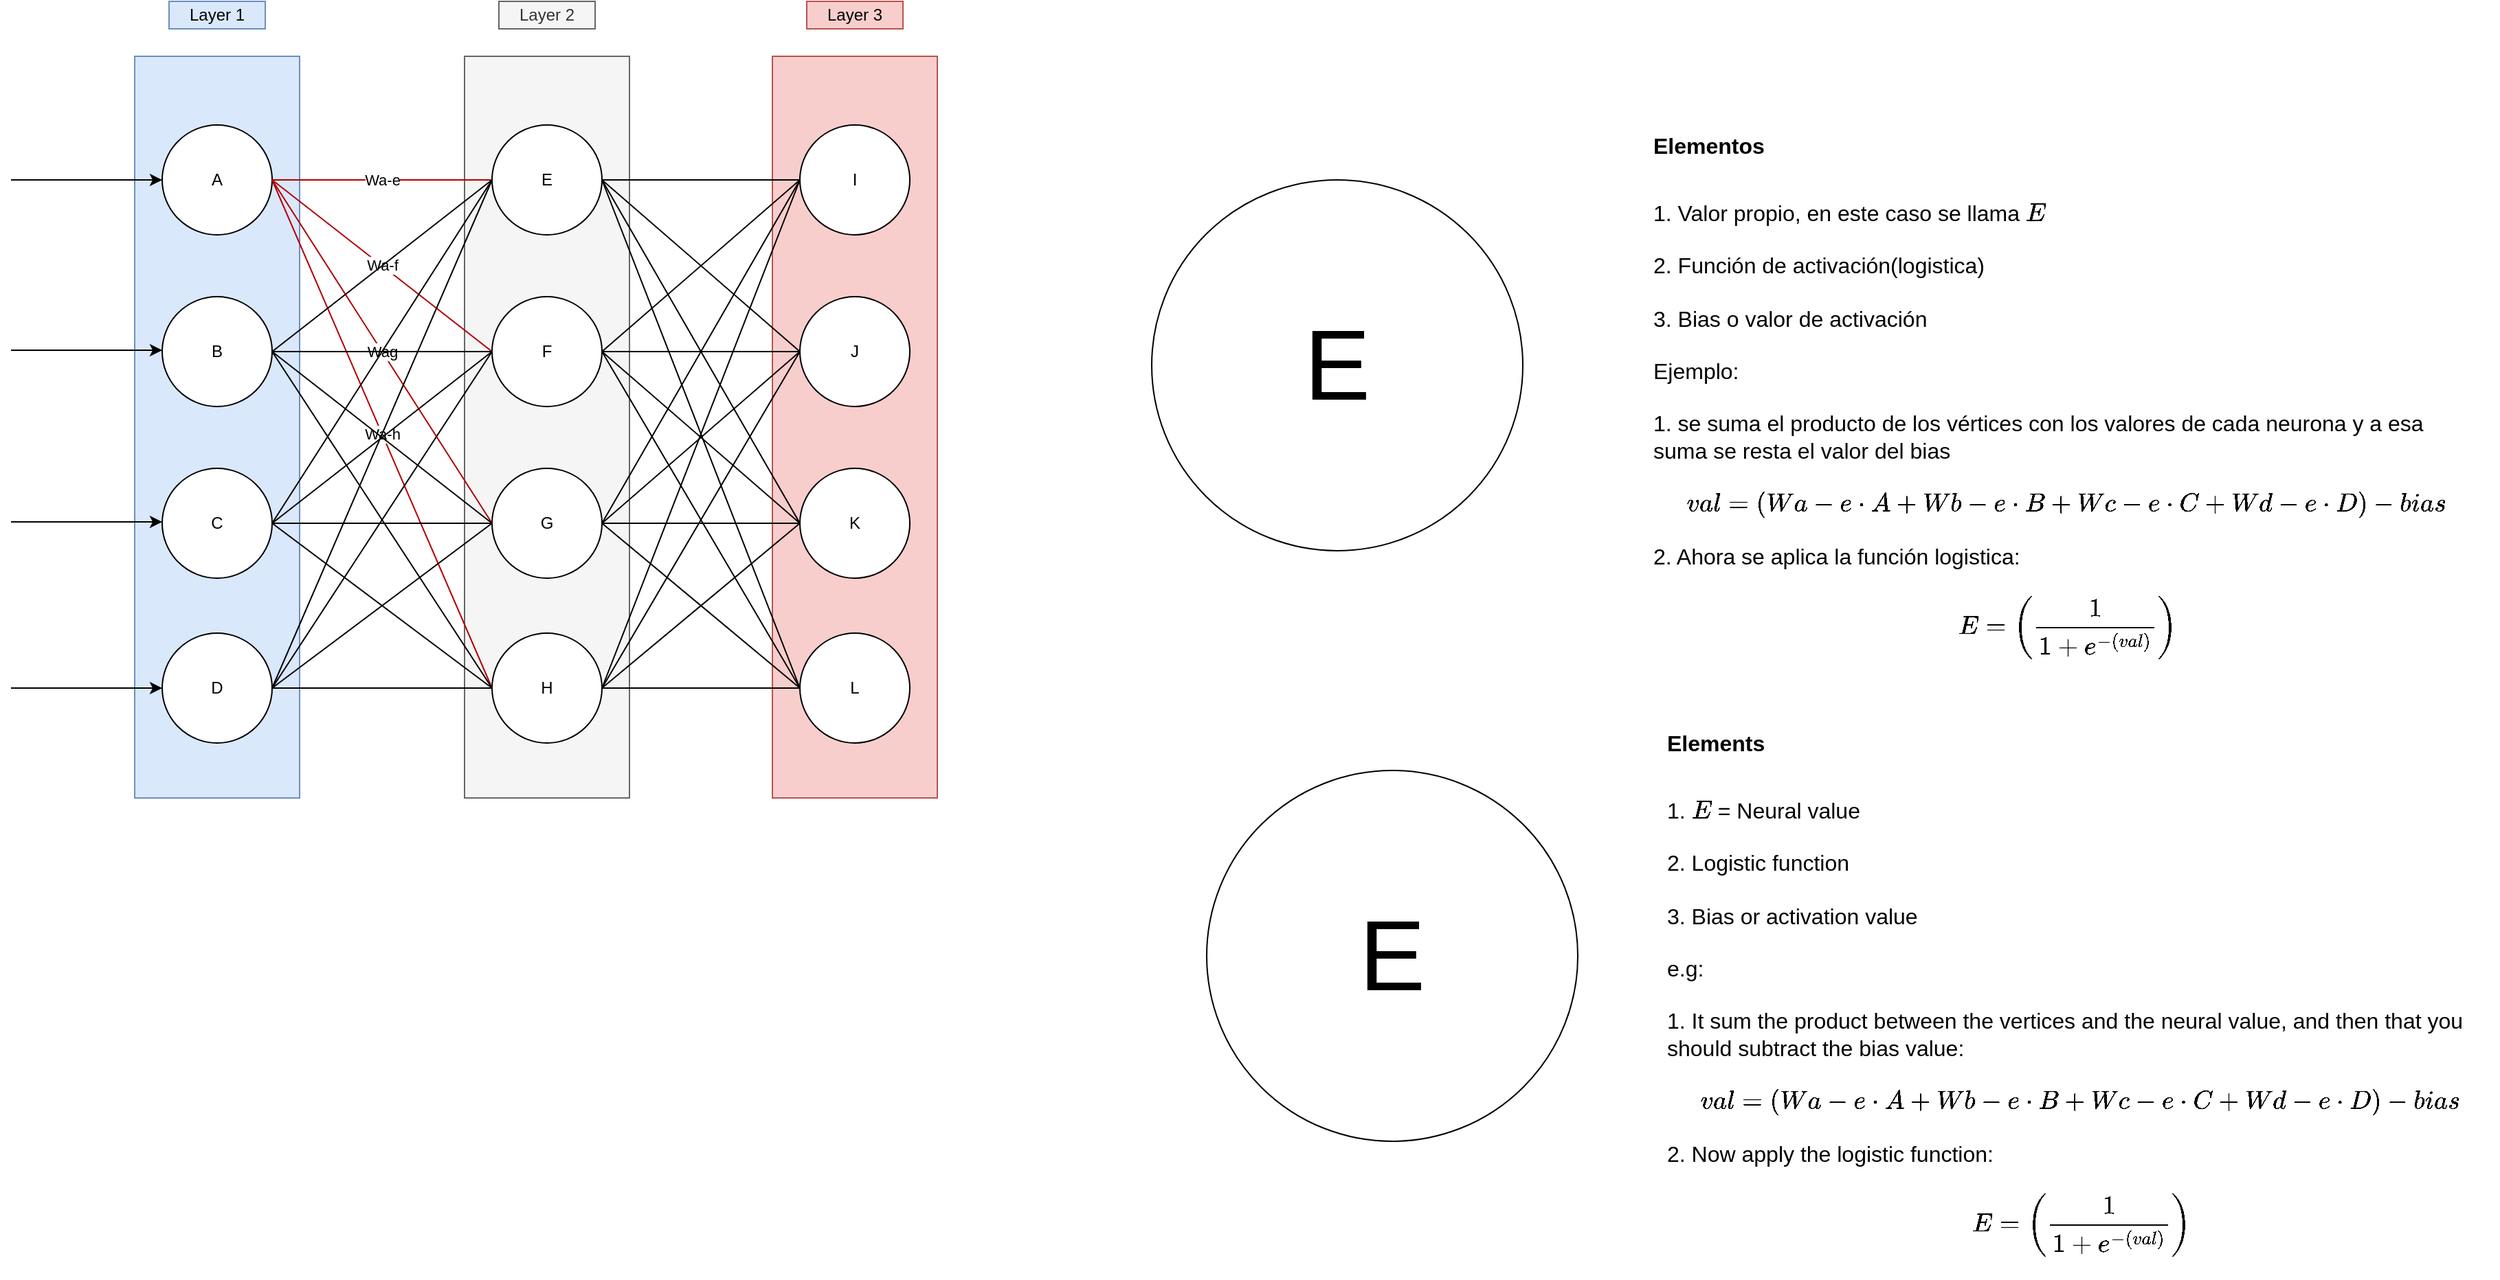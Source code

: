 <mxfile version="10.6.0" type="device"><diagram id="dYaeD46UeQxHe_l815zj" name="Page-1"><mxGraphModel dx="1138" dy="662" grid="1" gridSize="10" guides="1" tooltips="1" connect="1" arrows="1" fold="1" page="1" pageScale="1" pageWidth="827" pageHeight="1169" math="1" shadow="0"><root><mxCell id="0"/><mxCell id="1" parent="0"/><mxCell id="cJlOeVE-PBbNthjoaiXs-2" value="" style="rounded=0;whiteSpace=wrap;html=1;fillColor=#dae8fc;strokeColor=#6c8ebf;" vertex="1" parent="1"><mxGeometry x="140" y="80" width="120" height="540" as="geometry"/></mxCell><mxCell id="cJlOeVE-PBbNthjoaiXs-3" value="A" style="ellipse;whiteSpace=wrap;html=1;aspect=fixed;" vertex="1" parent="1"><mxGeometry x="160" y="130" width="80" height="80" as="geometry"/></mxCell><mxCell id="cJlOeVE-PBbNthjoaiXs-4" value="B" style="ellipse;whiteSpace=wrap;html=1;aspect=fixed;" vertex="1" parent="1"><mxGeometry x="160" y="255" width="80" height="80" as="geometry"/></mxCell><mxCell id="cJlOeVE-PBbNthjoaiXs-5" value="C" style="ellipse;whiteSpace=wrap;html=1;aspect=fixed;" vertex="1" parent="1"><mxGeometry x="160" y="380" width="80" height="80" as="geometry"/></mxCell><mxCell id="cJlOeVE-PBbNthjoaiXs-6" value="D" style="ellipse;whiteSpace=wrap;html=1;aspect=fixed;" vertex="1" parent="1"><mxGeometry x="160" y="500" width="80" height="80" as="geometry"/></mxCell><mxCell id="cJlOeVE-PBbNthjoaiXs-7" value="" style="rounded=0;whiteSpace=wrap;html=1;fillColor=#f5f5f5;strokeColor=#666666;fontColor=#333333;" vertex="1" parent="1"><mxGeometry x="380" y="80" width="120" height="540" as="geometry"/></mxCell><mxCell id="cJlOeVE-PBbNthjoaiXs-8" value="E" style="ellipse;whiteSpace=wrap;html=1;aspect=fixed;" vertex="1" parent="1"><mxGeometry x="400" y="130" width="80" height="80" as="geometry"/></mxCell><mxCell id="cJlOeVE-PBbNthjoaiXs-9" value="F" style="ellipse;whiteSpace=wrap;html=1;aspect=fixed;" vertex="1" parent="1"><mxGeometry x="400" y="255" width="80" height="80" as="geometry"/></mxCell><mxCell id="cJlOeVE-PBbNthjoaiXs-10" value="G" style="ellipse;whiteSpace=wrap;html=1;aspect=fixed;" vertex="1" parent="1"><mxGeometry x="400" y="380" width="80" height="80" as="geometry"/></mxCell><mxCell id="cJlOeVE-PBbNthjoaiXs-11" value="H" style="ellipse;whiteSpace=wrap;html=1;aspect=fixed;" vertex="1" parent="1"><mxGeometry x="400" y="500" width="80" height="80" as="geometry"/></mxCell><mxCell id="cJlOeVE-PBbNthjoaiXs-12" value="" style="rounded=0;whiteSpace=wrap;html=1;fillColor=#f8cecc;strokeColor=#b85450;" vertex="1" parent="1"><mxGeometry x="604" y="80" width="120" height="540" as="geometry"/></mxCell><mxCell id="cJlOeVE-PBbNthjoaiXs-13" value="I" style="ellipse;whiteSpace=wrap;html=1;aspect=fixed;" vertex="1" parent="1"><mxGeometry x="624" y="130" width="80" height="80" as="geometry"/></mxCell><mxCell id="cJlOeVE-PBbNthjoaiXs-14" value="J" style="ellipse;whiteSpace=wrap;html=1;aspect=fixed;" vertex="1" parent="1"><mxGeometry x="624" y="255" width="80" height="80" as="geometry"/></mxCell><mxCell id="cJlOeVE-PBbNthjoaiXs-15" value="K" style="ellipse;whiteSpace=wrap;html=1;aspect=fixed;" vertex="1" parent="1"><mxGeometry x="624" y="380" width="80" height="80" as="geometry"/></mxCell><mxCell id="cJlOeVE-PBbNthjoaiXs-16" value="L" style="ellipse;whiteSpace=wrap;html=1;aspect=fixed;" vertex="1" parent="1"><mxGeometry x="624" y="500" width="80" height="80" as="geometry"/></mxCell><mxCell id="cJlOeVE-PBbNthjoaiXs-17" value="Wa-e" style="endArrow=none;html=1;exitX=1;exitY=0.5;exitDx=0;exitDy=0;entryX=0;entryY=0.5;entryDx=0;entryDy=0;fillColor=#e51400;strokeColor=#B20000;rounded=1;shadow=0;" edge="1" parent="1" source="cJlOeVE-PBbNthjoaiXs-3" target="cJlOeVE-PBbNthjoaiXs-8"><mxGeometry width="50" height="50" relative="1" as="geometry"><mxPoint x="290" y="180" as="sourcePoint"/><mxPoint x="340" y="130" as="targetPoint"/></mxGeometry></mxCell><mxCell id="cJlOeVE-PBbNthjoaiXs-19" value="Wa-f" style="endArrow=none;html=1;exitX=1;exitY=0.5;exitDx=0;exitDy=0;entryX=0;entryY=0.5;entryDx=0;entryDy=0;fillColor=#e51400;strokeColor=#B20000;" edge="1" parent="1" source="cJlOeVE-PBbNthjoaiXs-3" target="cJlOeVE-PBbNthjoaiXs-9"><mxGeometry width="50" height="50" relative="1" as="geometry"><mxPoint x="310" y="300" as="sourcePoint"/><mxPoint x="360" y="250" as="targetPoint"/></mxGeometry></mxCell><mxCell id="cJlOeVE-PBbNthjoaiXs-20" value="Wag" style="endArrow=none;html=1;exitX=1;exitY=0.5;exitDx=0;exitDy=0;entryX=0;entryY=0.5;entryDx=0;entryDy=0;fillColor=#e51400;strokeColor=#B20000;" edge="1" parent="1" source="cJlOeVE-PBbNthjoaiXs-3" target="cJlOeVE-PBbNthjoaiXs-10"><mxGeometry width="50" height="50" relative="1" as="geometry"><mxPoint x="300" y="370" as="sourcePoint"/><mxPoint x="350" y="320" as="targetPoint"/></mxGeometry></mxCell><mxCell id="cJlOeVE-PBbNthjoaiXs-21" value="Wa-h" style="endArrow=none;html=1;exitX=1;exitY=0.5;exitDx=0;exitDy=0;entryX=0;entryY=0.5;entryDx=0;entryDy=0;fillColor=#e51400;strokeColor=#B20000;" edge="1" parent="1" source="cJlOeVE-PBbNthjoaiXs-3" target="cJlOeVE-PBbNthjoaiXs-11"><mxGeometry width="50" height="50" relative="1" as="geometry"><mxPoint x="300" y="440" as="sourcePoint"/><mxPoint x="350" y="390" as="targetPoint"/></mxGeometry></mxCell><mxCell id="cJlOeVE-PBbNthjoaiXs-22" value="" style="endArrow=none;html=1;exitX=1;exitY=0.5;exitDx=0;exitDy=0;entryX=0;entryY=0.5;entryDx=0;entryDy=0;" edge="1" parent="1" source="cJlOeVE-PBbNthjoaiXs-4" target="cJlOeVE-PBbNthjoaiXs-8"><mxGeometry width="50" height="50" relative="1" as="geometry"><mxPoint x="290" y="470" as="sourcePoint"/><mxPoint x="340" y="420" as="targetPoint"/></mxGeometry></mxCell><mxCell id="cJlOeVE-PBbNthjoaiXs-23" value="" style="endArrow=none;html=1;entryX=1;entryY=0.5;entryDx=0;entryDy=0;exitX=0;exitY=0.5;exitDx=0;exitDy=0;" edge="1" parent="1" source="cJlOeVE-PBbNthjoaiXs-9" target="cJlOeVE-PBbNthjoaiXs-4"><mxGeometry width="50" height="50" relative="1" as="geometry"><mxPoint x="140" y="690" as="sourcePoint"/><mxPoint x="190" y="640" as="targetPoint"/></mxGeometry></mxCell><mxCell id="cJlOeVE-PBbNthjoaiXs-24" value="" style="endArrow=none;html=1;exitX=1;exitY=0.5;exitDx=0;exitDy=0;" edge="1" parent="1" source="cJlOeVE-PBbNthjoaiXs-4"><mxGeometry width="50" height="50" relative="1" as="geometry"><mxPoint x="280" y="480" as="sourcePoint"/><mxPoint x="400" y="420" as="targetPoint"/></mxGeometry></mxCell><mxCell id="cJlOeVE-PBbNthjoaiXs-25" value="" style="endArrow=none;html=1;exitX=1;exitY=0.5;exitDx=0;exitDy=0;entryX=0;entryY=0.5;entryDx=0;entryDy=0;" edge="1" parent="1" source="cJlOeVE-PBbNthjoaiXs-4" target="cJlOeVE-PBbNthjoaiXs-11"><mxGeometry width="50" height="50" relative="1" as="geometry"><mxPoint x="290" y="530" as="sourcePoint"/><mxPoint x="340" y="480" as="targetPoint"/></mxGeometry></mxCell><mxCell id="cJlOeVE-PBbNthjoaiXs-26" value="" style="endArrow=none;html=1;exitX=1;exitY=0.5;exitDx=0;exitDy=0;entryX=0;entryY=0.5;entryDx=0;entryDy=0;" edge="1" parent="1" source="cJlOeVE-PBbNthjoaiXs-5" target="cJlOeVE-PBbNthjoaiXs-8"><mxGeometry width="50" height="50" relative="1" as="geometry"><mxPoint x="290" y="520" as="sourcePoint"/><mxPoint x="340" y="470" as="targetPoint"/></mxGeometry></mxCell><mxCell id="cJlOeVE-PBbNthjoaiXs-27" value="" style="endArrow=none;html=1;exitX=1;exitY=0.5;exitDx=0;exitDy=0;entryX=0;entryY=0.5;entryDx=0;entryDy=0;" edge="1" parent="1" source="cJlOeVE-PBbNthjoaiXs-5" target="cJlOeVE-PBbNthjoaiXs-9"><mxGeometry width="50" height="50" relative="1" as="geometry"><mxPoint x="310" y="560" as="sourcePoint"/><mxPoint x="360" y="510" as="targetPoint"/></mxGeometry></mxCell><mxCell id="cJlOeVE-PBbNthjoaiXs-28" value="" style="endArrow=none;html=1;exitX=1;exitY=0.5;exitDx=0;exitDy=0;" edge="1" parent="1" source="cJlOeVE-PBbNthjoaiXs-5"><mxGeometry width="50" height="50" relative="1" as="geometry"><mxPoint x="290" y="570" as="sourcePoint"/><mxPoint x="400" y="420" as="targetPoint"/></mxGeometry></mxCell><mxCell id="cJlOeVE-PBbNthjoaiXs-29" value="" style="endArrow=none;html=1;exitX=1;exitY=0.5;exitDx=0;exitDy=0;entryX=0;entryY=0.5;entryDx=0;entryDy=0;" edge="1" parent="1" source="cJlOeVE-PBbNthjoaiXs-5" target="cJlOeVE-PBbNthjoaiXs-11"><mxGeometry width="50" height="50" relative="1" as="geometry"><mxPoint x="290" y="590" as="sourcePoint"/><mxPoint x="340" y="540" as="targetPoint"/></mxGeometry></mxCell><mxCell id="cJlOeVE-PBbNthjoaiXs-30" value="" style="endArrow=none;html=1;shadow=0;exitX=1;exitY=0.5;exitDx=0;exitDy=0;entryX=0;entryY=0.5;entryDx=0;entryDy=0;" edge="1" parent="1" source="cJlOeVE-PBbNthjoaiXs-6" target="cJlOeVE-PBbNthjoaiXs-8"><mxGeometry width="50" height="50" relative="1" as="geometry"><mxPoint x="270" y="580" as="sourcePoint"/><mxPoint x="320" y="530" as="targetPoint"/></mxGeometry></mxCell><mxCell id="cJlOeVE-PBbNthjoaiXs-31" value="" style="endArrow=none;html=1;shadow=0;exitX=1;exitY=0.5;exitDx=0;exitDy=0;entryX=0;entryY=0.5;entryDx=0;entryDy=0;" edge="1" parent="1" source="cJlOeVE-PBbNthjoaiXs-6" target="cJlOeVE-PBbNthjoaiXs-9"><mxGeometry width="50" height="50" relative="1" as="geometry"><mxPoint x="290" y="570" as="sourcePoint"/><mxPoint x="340" y="520" as="targetPoint"/></mxGeometry></mxCell><mxCell id="cJlOeVE-PBbNthjoaiXs-32" value="" style="endArrow=none;html=1;shadow=0;exitX=1;exitY=0.5;exitDx=0;exitDy=0;entryX=0;entryY=0.5;entryDx=0;entryDy=0;" edge="1" parent="1" source="cJlOeVE-PBbNthjoaiXs-6" target="cJlOeVE-PBbNthjoaiXs-10"><mxGeometry width="50" height="50" relative="1" as="geometry"><mxPoint x="310" y="590" as="sourcePoint"/><mxPoint x="360" y="540" as="targetPoint"/></mxGeometry></mxCell><mxCell id="cJlOeVE-PBbNthjoaiXs-33" value="" style="endArrow=none;html=1;shadow=0;exitX=1;exitY=0.5;exitDx=0;exitDy=0;" edge="1" parent="1" source="cJlOeVE-PBbNthjoaiXs-6"><mxGeometry width="50" height="50" relative="1" as="geometry"><mxPoint x="310" y="590" as="sourcePoint"/><mxPoint x="400" y="540" as="targetPoint"/></mxGeometry></mxCell><mxCell id="cJlOeVE-PBbNthjoaiXs-34" value="" style="endArrow=none;html=1;shadow=0;exitX=1;exitY=0.5;exitDx=0;exitDy=0;" edge="1" parent="1" source="cJlOeVE-PBbNthjoaiXs-8" target="cJlOeVE-PBbNthjoaiXs-13"><mxGeometry width="50" height="50" relative="1" as="geometry"><mxPoint x="540" y="230" as="sourcePoint"/><mxPoint x="590" y="180" as="targetPoint"/></mxGeometry></mxCell><mxCell id="cJlOeVE-PBbNthjoaiXs-35" value="" style="endArrow=none;html=1;shadow=0;exitX=1;exitY=0.5;exitDx=0;exitDy=0;entryX=0;entryY=0.5;entryDx=0;entryDy=0;" edge="1" parent="1" source="cJlOeVE-PBbNthjoaiXs-8" target="cJlOeVE-PBbNthjoaiXs-14"><mxGeometry width="50" height="50" relative="1" as="geometry"><mxPoint x="520" y="310" as="sourcePoint"/><mxPoint x="570" y="260" as="targetPoint"/></mxGeometry></mxCell><mxCell id="cJlOeVE-PBbNthjoaiXs-36" value="" style="endArrow=none;html=1;shadow=0;exitX=1;exitY=0.5;exitDx=0;exitDy=0;entryX=0;entryY=0.5;entryDx=0;entryDy=0;" edge="1" parent="1" source="cJlOeVE-PBbNthjoaiXs-8" target="cJlOeVE-PBbNthjoaiXs-15"><mxGeometry width="50" height="50" relative="1" as="geometry"><mxPoint x="530" y="420" as="sourcePoint"/><mxPoint x="580" y="370" as="targetPoint"/></mxGeometry></mxCell><mxCell id="cJlOeVE-PBbNthjoaiXs-37" value="" style="endArrow=none;html=1;shadow=0;entryX=0;entryY=0.5;entryDx=0;entryDy=0;" edge="1" parent="1" target="cJlOeVE-PBbNthjoaiXs-16"><mxGeometry width="50" height="50" relative="1" as="geometry"><mxPoint x="480" y="170" as="sourcePoint"/><mxPoint x="570" y="410" as="targetPoint"/></mxGeometry></mxCell><mxCell id="cJlOeVE-PBbNthjoaiXs-38" value="" style="endArrow=none;html=1;shadow=0;exitX=1;exitY=0.5;exitDx=0;exitDy=0;entryX=0;entryY=0.5;entryDx=0;entryDy=0;" edge="1" parent="1" source="cJlOeVE-PBbNthjoaiXs-9" target="cJlOeVE-PBbNthjoaiXs-13"><mxGeometry width="50" height="50" relative="1" as="geometry"><mxPoint x="530" y="490" as="sourcePoint"/><mxPoint x="580" y="440" as="targetPoint"/></mxGeometry></mxCell><mxCell id="cJlOeVE-PBbNthjoaiXs-39" value="" style="endArrow=none;html=1;shadow=0;exitX=1;exitY=0.5;exitDx=0;exitDy=0;entryX=0;entryY=0.5;entryDx=0;entryDy=0;" edge="1" parent="1" source="cJlOeVE-PBbNthjoaiXs-9" target="cJlOeVE-PBbNthjoaiXs-14"><mxGeometry width="50" height="50" relative="1" as="geometry"><mxPoint x="520" y="480" as="sourcePoint"/><mxPoint x="570" y="430" as="targetPoint"/></mxGeometry></mxCell><mxCell id="cJlOeVE-PBbNthjoaiXs-40" value="" style="endArrow=none;html=1;shadow=0;exitX=1;exitY=0.5;exitDx=0;exitDy=0;entryX=0;entryY=0.5;entryDx=0;entryDy=0;" edge="1" parent="1" source="cJlOeVE-PBbNthjoaiXs-9" target="cJlOeVE-PBbNthjoaiXs-15"><mxGeometry width="50" height="50" relative="1" as="geometry"><mxPoint x="530" y="550" as="sourcePoint"/><mxPoint x="580" y="500" as="targetPoint"/></mxGeometry></mxCell><mxCell id="cJlOeVE-PBbNthjoaiXs-41" value="" style="endArrow=none;html=1;shadow=0;exitX=1;exitY=0.5;exitDx=0;exitDy=0;entryX=0;entryY=0.5;entryDx=0;entryDy=0;" edge="1" parent="1" source="cJlOeVE-PBbNthjoaiXs-9" target="cJlOeVE-PBbNthjoaiXs-16"><mxGeometry width="50" height="50" relative="1" as="geometry"><mxPoint x="550" y="520" as="sourcePoint"/><mxPoint x="600" y="470" as="targetPoint"/></mxGeometry></mxCell><mxCell id="cJlOeVE-PBbNthjoaiXs-42" value="" style="endArrow=none;html=1;shadow=0;exitX=1;exitY=0.5;exitDx=0;exitDy=0;entryX=0;entryY=0.5;entryDx=0;entryDy=0;" edge="1" parent="1" source="cJlOeVE-PBbNthjoaiXs-10" target="cJlOeVE-PBbNthjoaiXs-13"><mxGeometry width="50" height="50" relative="1" as="geometry"><mxPoint x="520" y="540" as="sourcePoint"/><mxPoint x="570" y="490" as="targetPoint"/></mxGeometry></mxCell><mxCell id="cJlOeVE-PBbNthjoaiXs-43" value="" style="endArrow=none;html=1;shadow=0;exitX=1;exitY=0.5;exitDx=0;exitDy=0;entryX=0;entryY=0.5;entryDx=0;entryDy=0;" edge="1" parent="1" source="cJlOeVE-PBbNthjoaiXs-10" target="cJlOeVE-PBbNthjoaiXs-14"><mxGeometry width="50" height="50" relative="1" as="geometry"><mxPoint x="540" y="550" as="sourcePoint"/><mxPoint x="590" y="500" as="targetPoint"/></mxGeometry></mxCell><mxCell id="cJlOeVE-PBbNthjoaiXs-44" value="" style="endArrow=none;html=1;shadow=0;exitX=1;exitY=0.5;exitDx=0;exitDy=0;entryX=0;entryY=0.5;entryDx=0;entryDy=0;" edge="1" parent="1" source="cJlOeVE-PBbNthjoaiXs-10" target="cJlOeVE-PBbNthjoaiXs-15"><mxGeometry width="50" height="50" relative="1" as="geometry"><mxPoint x="540" y="590" as="sourcePoint"/><mxPoint x="570" y="470" as="targetPoint"/></mxGeometry></mxCell><mxCell id="cJlOeVE-PBbNthjoaiXs-45" value="" style="endArrow=none;html=1;shadow=0;exitX=1;exitY=0.5;exitDx=0;exitDy=0;entryX=0;entryY=0.5;entryDx=0;entryDy=0;" edge="1" parent="1" source="cJlOeVE-PBbNthjoaiXs-10" target="cJlOeVE-PBbNthjoaiXs-16"><mxGeometry width="50" height="50" relative="1" as="geometry"><mxPoint x="540" y="580" as="sourcePoint"/><mxPoint x="590" y="530" as="targetPoint"/></mxGeometry></mxCell><mxCell id="cJlOeVE-PBbNthjoaiXs-46" value="" style="endArrow=none;html=1;shadow=0;exitX=1;exitY=0.5;exitDx=0;exitDy=0;entryX=0;entryY=0.5;entryDx=0;entryDy=0;" edge="1" parent="1" source="cJlOeVE-PBbNthjoaiXs-11" target="cJlOeVE-PBbNthjoaiXs-13"><mxGeometry width="50" height="50" relative="1" as="geometry"><mxPoint x="540" y="560" as="sourcePoint"/><mxPoint x="590" y="510" as="targetPoint"/></mxGeometry></mxCell><mxCell id="cJlOeVE-PBbNthjoaiXs-47" value="" style="endArrow=none;html=1;shadow=0;exitX=1;exitY=0.5;exitDx=0;exitDy=0;entryX=0;entryY=0.5;entryDx=0;entryDy=0;" edge="1" parent="1" source="cJlOeVE-PBbNthjoaiXs-11" target="cJlOeVE-PBbNthjoaiXs-14"><mxGeometry width="50" height="50" relative="1" as="geometry"><mxPoint x="520" y="590" as="sourcePoint"/><mxPoint x="630" y="300" as="targetPoint"/></mxGeometry></mxCell><mxCell id="cJlOeVE-PBbNthjoaiXs-48" value="" style="endArrow=none;html=1;shadow=0;exitX=1;exitY=0.5;exitDx=0;exitDy=0;entryX=0;entryY=0.5;entryDx=0;entryDy=0;" edge="1" parent="1" source="cJlOeVE-PBbNthjoaiXs-11" target="cJlOeVE-PBbNthjoaiXs-15"><mxGeometry width="50" height="50" relative="1" as="geometry"><mxPoint x="510" y="610" as="sourcePoint"/><mxPoint x="560" y="560" as="targetPoint"/></mxGeometry></mxCell><mxCell id="cJlOeVE-PBbNthjoaiXs-49" value="" style="endArrow=none;html=1;shadow=0;exitX=1;exitY=0.5;exitDx=0;exitDy=0;entryX=0;entryY=0.5;entryDx=0;entryDy=0;" edge="1" parent="1" source="cJlOeVE-PBbNthjoaiXs-11" target="cJlOeVE-PBbNthjoaiXs-16"><mxGeometry width="50" height="50" relative="1" as="geometry"><mxPoint x="550" y="590" as="sourcePoint"/><mxPoint x="600" y="540" as="targetPoint"/></mxGeometry></mxCell><mxCell id="cJlOeVE-PBbNthjoaiXs-50" value="Layer 1" style="text;html=1;strokeColor=#6c8ebf;fillColor=#dae8fc;align=center;verticalAlign=middle;whiteSpace=wrap;rounded=0;" vertex="1" parent="1"><mxGeometry x="165" y="40" width="70" height="20" as="geometry"/></mxCell><mxCell id="cJlOeVE-PBbNthjoaiXs-51" value="Layer 2" style="text;html=1;strokeColor=#666666;fillColor=#f5f5f5;align=center;verticalAlign=middle;whiteSpace=wrap;rounded=0;fontColor=#333333;" vertex="1" parent="1"><mxGeometry x="405" y="40" width="70" height="20" as="geometry"/></mxCell><mxCell id="cJlOeVE-PBbNthjoaiXs-52" value="Layer 3" style="text;html=1;strokeColor=#b85450;fillColor=#f8cecc;align=center;verticalAlign=middle;whiteSpace=wrap;rounded=0;" vertex="1" parent="1"><mxGeometry x="629" y="40" width="70" height="20" as="geometry"/></mxCell><mxCell id="cJlOeVE-PBbNthjoaiXs-53" value="E" style="ellipse;whiteSpace=wrap;html=1;aspect=fixed;fontSize=72;" vertex="1" parent="1"><mxGeometry x="880" y="170" width="270" height="270" as="geometry"/></mxCell><mxCell id="cJlOeVE-PBbNthjoaiXs-54" value="" style="endArrow=classic;html=1;shadow=0;fontSize=72;entryX=0;entryY=0.5;entryDx=0;entryDy=0;" edge="1" parent="1" target="cJlOeVE-PBbNthjoaiXs-3"><mxGeometry width="50" height="50" relative="1" as="geometry"><mxPoint x="50" y="170" as="sourcePoint"/><mxPoint x="100" y="140" as="targetPoint"/></mxGeometry></mxCell><mxCell id="cJlOeVE-PBbNthjoaiXs-55" value="" style="endArrow=classic;html=1;shadow=0;fontSize=72;entryX=0;entryY=0.5;entryDx=0;entryDy=0;" edge="1" parent="1"><mxGeometry width="50" height="50" relative="1" as="geometry"><mxPoint x="50" y="294" as="sourcePoint"/><mxPoint x="160" y="294" as="targetPoint"/></mxGeometry></mxCell><mxCell id="cJlOeVE-PBbNthjoaiXs-56" value="" style="endArrow=classic;html=1;shadow=0;fontSize=72;entryX=0;entryY=0.5;entryDx=0;entryDy=0;" edge="1" parent="1"><mxGeometry width="50" height="50" relative="1" as="geometry"><mxPoint x="50" y="419" as="sourcePoint"/><mxPoint x="160" y="419" as="targetPoint"/></mxGeometry></mxCell><mxCell id="cJlOeVE-PBbNthjoaiXs-57" value="" style="endArrow=classic;html=1;shadow=0;fontSize=72;entryX=0;entryY=0.5;entryDx=0;entryDy=0;" edge="1" parent="1"><mxGeometry width="50" height="50" relative="1" as="geometry"><mxPoint x="50" y="540" as="sourcePoint"/><mxPoint x="160" y="540" as="targetPoint"/></mxGeometry></mxCell><mxCell id="cJlOeVE-PBbNthjoaiXs-58" value="&lt;h1 style=&quot;font-size: 16px;&quot;&gt;Elementos&lt;/h1&gt;&lt;div style=&quot;font-size: 16px;&quot;&gt;&lt;br style=&quot;font-size: 16px;&quot;&gt;&lt;/div&gt;&lt;div style=&quot;font-size: 16px;&quot;&gt;1. Valor propio, en este caso se llama `E`&lt;/div&gt;&lt;div style=&quot;font-size: 16px;&quot;&gt;&lt;br style=&quot;font-size: 16px;&quot;&gt;&lt;/div&gt;&lt;div style=&quot;font-size: 16px;&quot;&gt;2. Función de activación(logistica)&lt;/div&gt;&lt;div style=&quot;font-size: 16px;&quot;&gt;&lt;br style=&quot;font-size: 16px;&quot;&gt;&lt;/div&gt;&lt;div style=&quot;font-size: 16px;&quot;&gt;3. Bias o valor de activación&lt;/div&gt;&lt;div style=&quot;font-size: 16px;&quot;&gt;&lt;br style=&quot;font-size: 16px;&quot;&gt;&lt;/div&gt;&lt;div style=&quot;font-size: 16px;&quot;&gt;Ejemplo:&lt;/div&gt;&lt;div style=&quot;font-size: 16px;&quot;&gt;&lt;br style=&quot;font-size: 16px;&quot;&gt;&lt;/div&gt;&lt;div style=&quot;font-size: 16px;&quot;&gt;1. se suma el producto de los vértices con los valores de cada neurona y a esa suma se resta el valor del bias&lt;/div&gt;&lt;div style=&quot;font-size: 16px;&quot;&gt;&lt;br style=&quot;font-size: 16px;&quot;&gt;&lt;/div&gt;&lt;div style=&quot;text-align: center; font-size: 16px;&quot;&gt;`val = (Wa-e * A + Wb-e * B + Wc-e*C + Wd-e *D) - bias`&lt;/div&gt;&lt;div style=&quot;text-align: left; font-size: 16px;&quot;&gt;&lt;br style=&quot;font-size: 16px;&quot;&gt;&lt;/div&gt;&lt;div style=&quot;text-align: left; font-size: 16px;&quot;&gt;2. Ahora se aplica la función logistica:&lt;/div&gt;&lt;div style=&quot;text-align: left; font-size: 16px;&quot;&gt;&lt;br style=&quot;font-size: 16px;&quot;&gt;&lt;/div&gt;&lt;div style=&quot;text-align: center; font-size: 16px;&quot;&gt;`E=(1/[1+e^-(val)])`&lt;/div&gt;&lt;div style=&quot;text-align: center; font-size: 16px;&quot;&gt;&lt;br style=&quot;font-size: 16px;&quot;&gt;&lt;/div&gt;" style="text;html=1;strokeColor=none;fillColor=none;spacing=5;spacingTop=-20;whiteSpace=wrap;overflow=hidden;rounded=0;fontSize=16;" vertex="1" parent="1"><mxGeometry x="1240" y="135" width="610" height="400" as="geometry"/></mxCell><mxCell id="cJlOeVE-PBbNthjoaiXs-60" value="&lt;h1 style=&quot;font-size: 16px&quot;&gt;Elements&lt;/h1&gt;&lt;div style=&quot;font-size: 16px&quot;&gt;&lt;br style=&quot;font-size: 16px&quot;&gt;&lt;/div&gt;&lt;div style=&quot;font-size: 16px&quot;&gt;1. `E` = Neural value&lt;/div&gt;&lt;div style=&quot;font-size: 16px&quot;&gt;&lt;br style=&quot;font-size: 16px&quot;&gt;&lt;/div&gt;&lt;div style=&quot;font-size: 16px&quot;&gt;2. Logistic function&lt;/div&gt;&lt;div style=&quot;font-size: 16px&quot;&gt;&lt;br style=&quot;font-size: 16px&quot;&gt;&lt;/div&gt;&lt;div style=&quot;font-size: 16px&quot;&gt;3. Bias or activation value&lt;/div&gt;&lt;div style=&quot;font-size: 16px&quot;&gt;&lt;br style=&quot;font-size: 16px&quot;&gt;&lt;/div&gt;&lt;div style=&quot;font-size: 16px&quot;&gt;e.g:&lt;/div&gt;&lt;div style=&quot;font-size: 16px&quot;&gt;&lt;br style=&quot;font-size: 16px&quot;&gt;&lt;/div&gt;&lt;div style=&quot;font-size: 16px&quot;&gt;1. It sum the product between the vertices and the neural value, and then that you should subtract the bias value:&lt;/div&gt;&lt;div style=&quot;font-size: 16px&quot;&gt;&lt;br style=&quot;font-size: 16px&quot;&gt;&lt;/div&gt;&lt;div style=&quot;text-align: center ; font-size: 16px&quot;&gt;`val = (Wa-e * A + Wb-e * B + Wc-e*C + Wd-e *D) - bias`&lt;/div&gt;&lt;div style=&quot;text-align: left ; font-size: 16px&quot;&gt;&lt;br style=&quot;font-size: 16px&quot;&gt;&lt;/div&gt;&lt;div style=&quot;text-align: left ; font-size: 16px&quot;&gt;2. Now apply the logistic function:&amp;nbsp;&lt;/div&gt;&lt;div style=&quot;text-align: left ; font-size: 16px&quot;&gt;&lt;br style=&quot;font-size: 16px&quot;&gt;&lt;/div&gt;&lt;div style=&quot;text-align: center ; font-size: 16px&quot;&gt;`E=(1/[1+e^-(val)])`&lt;/div&gt;&lt;div style=&quot;text-align: center ; font-size: 16px&quot;&gt;&lt;br style=&quot;font-size: 16px&quot;&gt;&lt;/div&gt;" style="text;html=1;strokeColor=none;fillColor=none;spacing=5;spacingTop=-20;whiteSpace=wrap;overflow=hidden;rounded=0;fontSize=16;" vertex="1" parent="1"><mxGeometry x="1250" y="570" width="610" height="400" as="geometry"/></mxCell><mxCell id="cJlOeVE-PBbNthjoaiXs-61" value="E" style="ellipse;whiteSpace=wrap;html=1;aspect=fixed;fontSize=72;" vertex="1" parent="1"><mxGeometry x="920" y="600" width="270" height="270" as="geometry"/></mxCell></root></mxGraphModel></diagram></mxfile>
